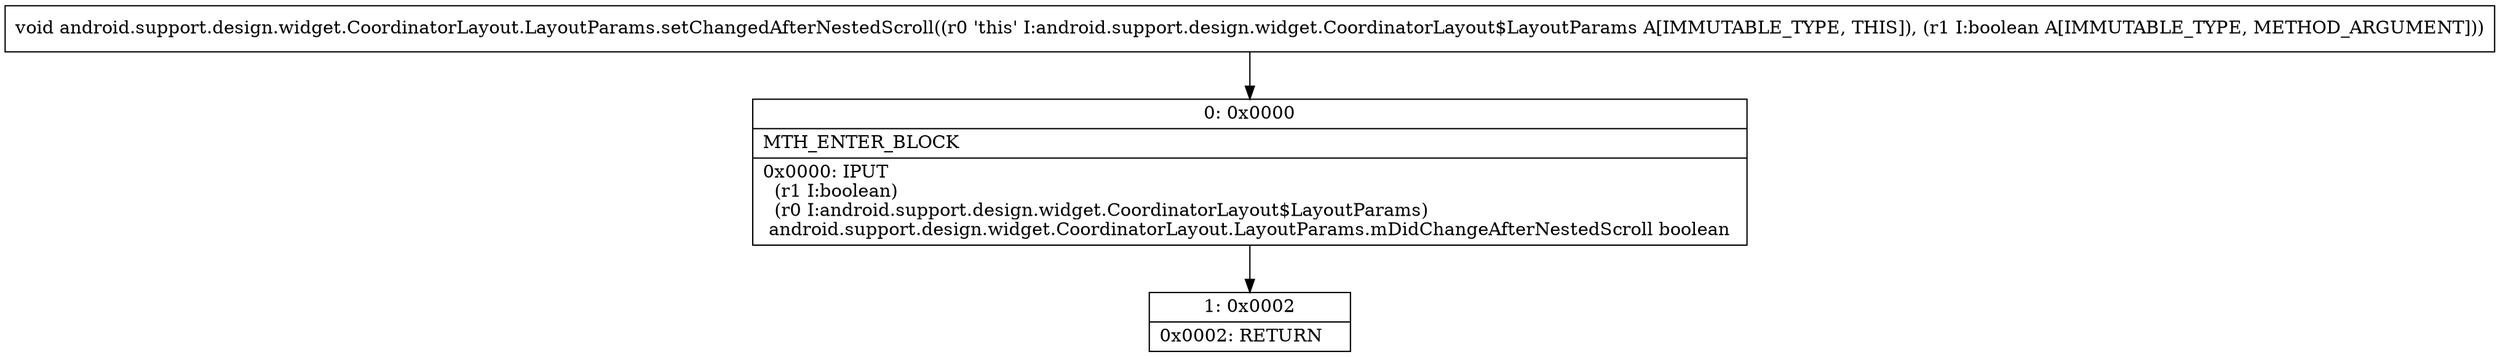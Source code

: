 digraph "CFG forandroid.support.design.widget.CoordinatorLayout.LayoutParams.setChangedAfterNestedScroll(Z)V" {
Node_0 [shape=record,label="{0\:\ 0x0000|MTH_ENTER_BLOCK\l|0x0000: IPUT  \l  (r1 I:boolean)\l  (r0 I:android.support.design.widget.CoordinatorLayout$LayoutParams)\l android.support.design.widget.CoordinatorLayout.LayoutParams.mDidChangeAfterNestedScroll boolean \l}"];
Node_1 [shape=record,label="{1\:\ 0x0002|0x0002: RETURN   \l}"];
MethodNode[shape=record,label="{void android.support.design.widget.CoordinatorLayout.LayoutParams.setChangedAfterNestedScroll((r0 'this' I:android.support.design.widget.CoordinatorLayout$LayoutParams A[IMMUTABLE_TYPE, THIS]), (r1 I:boolean A[IMMUTABLE_TYPE, METHOD_ARGUMENT])) }"];
MethodNode -> Node_0;
Node_0 -> Node_1;
}

